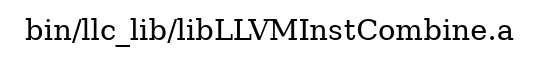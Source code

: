 digraph "bin/llc_lib/libLLVMInstCombine.a" {
	label="bin/llc_lib/libLLVMInstCombine.a";
	rankdir="LR"

}
